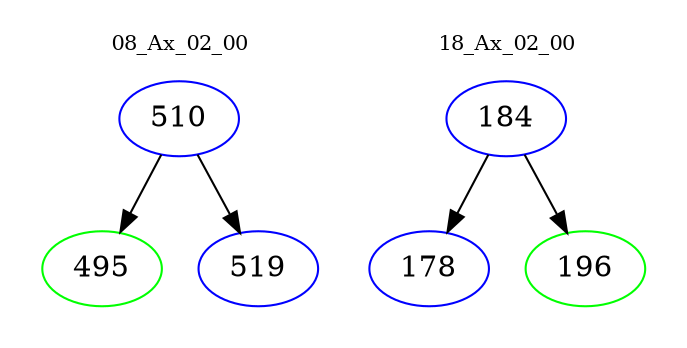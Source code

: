 digraph{
subgraph cluster_0 {
color = white
label = "08_Ax_02_00";
fontsize=10;
T0_510 [label="510", color="blue"]
T0_510 -> T0_495 [color="black"]
T0_495 [label="495", color="green"]
T0_510 -> T0_519 [color="black"]
T0_519 [label="519", color="blue"]
}
subgraph cluster_1 {
color = white
label = "18_Ax_02_00";
fontsize=10;
T1_184 [label="184", color="blue"]
T1_184 -> T1_178 [color="black"]
T1_178 [label="178", color="blue"]
T1_184 -> T1_196 [color="black"]
T1_196 [label="196", color="green"]
}
}
